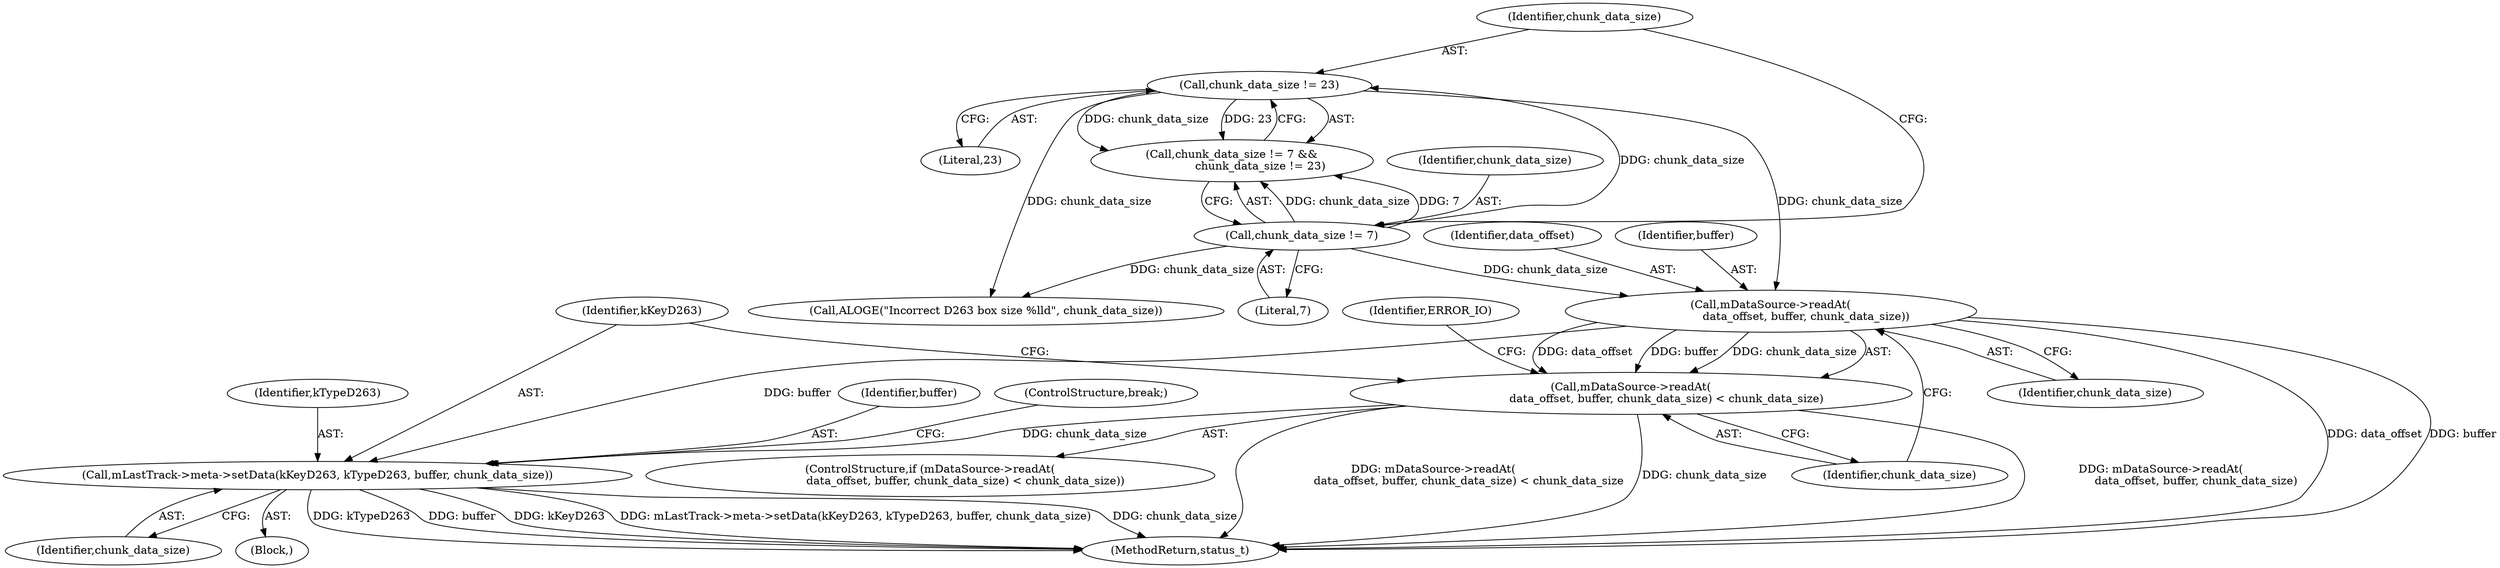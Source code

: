 digraph "0_Android_463a6f807e187828442949d1924e143cf07778c6@API" {
"1002210" [label="(Call,mDataSource->readAt(\n                    data_offset, buffer, chunk_data_size))"];
"1002199" [label="(Call,chunk_data_size != 23)"];
"1002196" [label="(Call,chunk_data_size != 7)"];
"1002209" [label="(Call,mDataSource->readAt(\n                    data_offset, buffer, chunk_data_size) < chunk_data_size)"];
"1002218" [label="(Call,mLastTrack->meta->setData(kKeyD263, kTypeD263, buffer, chunk_data_size))"];
"1002208" [label="(ControlStructure,if (mDataSource->readAt(\n                    data_offset, buffer, chunk_data_size) < chunk_data_size))"];
"1002221" [label="(Identifier,buffer)"];
"1002214" [label="(Identifier,chunk_data_size)"];
"1002223" [label="(ControlStructure,break;)"];
"1002210" [label="(Call,mDataSource->readAt(\n                    data_offset, buffer, chunk_data_size))"];
"1002195" [label="(Call,chunk_data_size != 7 &&\n                chunk_data_size != 23)"];
"1002196" [label="(Call,chunk_data_size != 7)"];
"1002217" [label="(Identifier,ERROR_IO)"];
"1002220" [label="(Identifier,kTypeD263)"];
"1002209" [label="(Call,mDataSource->readAt(\n                    data_offset, buffer, chunk_data_size) < chunk_data_size)"];
"1002211" [label="(Identifier,data_offset)"];
"1002197" [label="(Identifier,chunk_data_size)"];
"1002219" [label="(Identifier,kKeyD263)"];
"1002188" [label="(Block,)"];
"1002200" [label="(Identifier,chunk_data_size)"];
"1002213" [label="(Identifier,chunk_data_size)"];
"1002212" [label="(Identifier,buffer)"];
"1002918" [label="(MethodReturn,status_t)"];
"1002201" [label="(Literal,23)"];
"1002198" [label="(Literal,7)"];
"1002199" [label="(Call,chunk_data_size != 23)"];
"1002222" [label="(Identifier,chunk_data_size)"];
"1002218" [label="(Call,mLastTrack->meta->setData(kKeyD263, kTypeD263, buffer, chunk_data_size))"];
"1002203" [label="(Call,ALOGE(\"Incorrect D263 box size %lld\", chunk_data_size))"];
"1002210" -> "1002209"  [label="AST: "];
"1002210" -> "1002213"  [label="CFG: "];
"1002211" -> "1002210"  [label="AST: "];
"1002212" -> "1002210"  [label="AST: "];
"1002213" -> "1002210"  [label="AST: "];
"1002214" -> "1002210"  [label="CFG: "];
"1002210" -> "1002918"  [label="DDG: data_offset"];
"1002210" -> "1002918"  [label="DDG: buffer"];
"1002210" -> "1002209"  [label="DDG: data_offset"];
"1002210" -> "1002209"  [label="DDG: buffer"];
"1002210" -> "1002209"  [label="DDG: chunk_data_size"];
"1002199" -> "1002210"  [label="DDG: chunk_data_size"];
"1002196" -> "1002210"  [label="DDG: chunk_data_size"];
"1002210" -> "1002218"  [label="DDG: buffer"];
"1002199" -> "1002195"  [label="AST: "];
"1002199" -> "1002201"  [label="CFG: "];
"1002200" -> "1002199"  [label="AST: "];
"1002201" -> "1002199"  [label="AST: "];
"1002195" -> "1002199"  [label="CFG: "];
"1002199" -> "1002195"  [label="DDG: chunk_data_size"];
"1002199" -> "1002195"  [label="DDG: 23"];
"1002196" -> "1002199"  [label="DDG: chunk_data_size"];
"1002199" -> "1002203"  [label="DDG: chunk_data_size"];
"1002196" -> "1002195"  [label="AST: "];
"1002196" -> "1002198"  [label="CFG: "];
"1002197" -> "1002196"  [label="AST: "];
"1002198" -> "1002196"  [label="AST: "];
"1002200" -> "1002196"  [label="CFG: "];
"1002195" -> "1002196"  [label="CFG: "];
"1002196" -> "1002195"  [label="DDG: chunk_data_size"];
"1002196" -> "1002195"  [label="DDG: 7"];
"1002196" -> "1002203"  [label="DDG: chunk_data_size"];
"1002209" -> "1002208"  [label="AST: "];
"1002209" -> "1002214"  [label="CFG: "];
"1002214" -> "1002209"  [label="AST: "];
"1002217" -> "1002209"  [label="CFG: "];
"1002219" -> "1002209"  [label="CFG: "];
"1002209" -> "1002918"  [label="DDG: chunk_data_size"];
"1002209" -> "1002918"  [label="DDG: mDataSource->readAt(\n                    data_offset, buffer, chunk_data_size)"];
"1002209" -> "1002918"  [label="DDG: mDataSource->readAt(\n                    data_offset, buffer, chunk_data_size) < chunk_data_size"];
"1002209" -> "1002218"  [label="DDG: chunk_data_size"];
"1002218" -> "1002188"  [label="AST: "];
"1002218" -> "1002222"  [label="CFG: "];
"1002219" -> "1002218"  [label="AST: "];
"1002220" -> "1002218"  [label="AST: "];
"1002221" -> "1002218"  [label="AST: "];
"1002222" -> "1002218"  [label="AST: "];
"1002223" -> "1002218"  [label="CFG: "];
"1002218" -> "1002918"  [label="DDG: chunk_data_size"];
"1002218" -> "1002918"  [label="DDG: kTypeD263"];
"1002218" -> "1002918"  [label="DDG: buffer"];
"1002218" -> "1002918"  [label="DDG: kKeyD263"];
"1002218" -> "1002918"  [label="DDG: mLastTrack->meta->setData(kKeyD263, kTypeD263, buffer, chunk_data_size)"];
}
